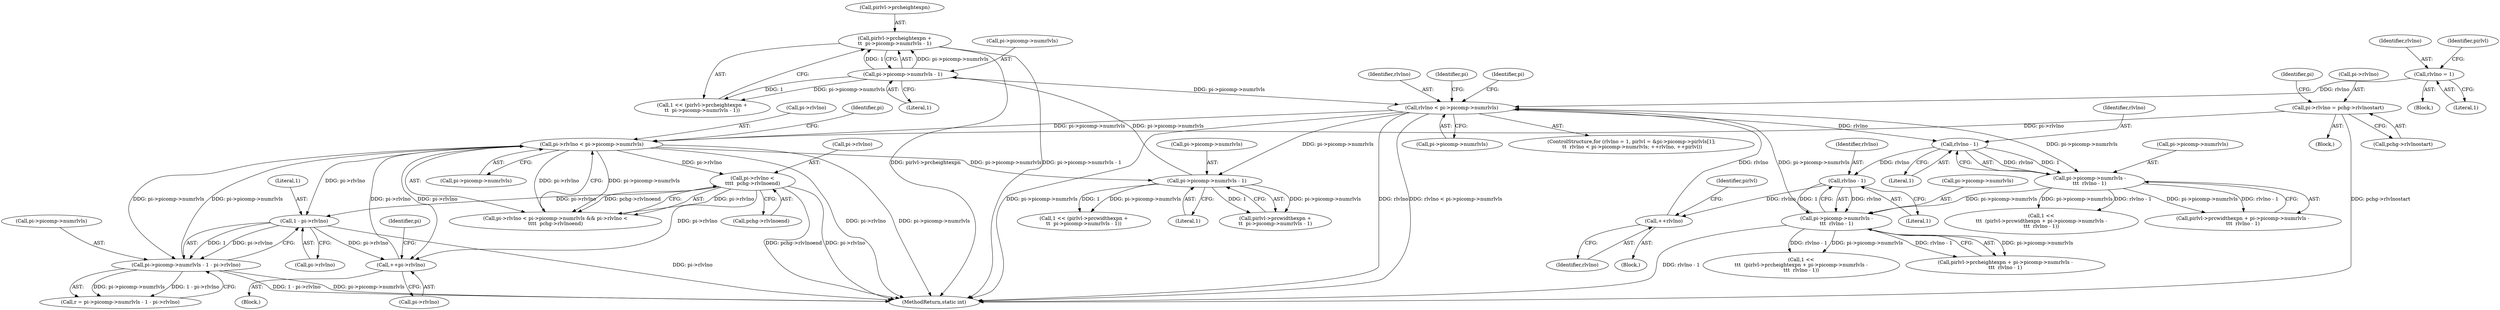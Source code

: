 digraph "0_jasper_1f0dfe5a42911b6880a1445f13f6d615ddb55387@pointer" {
"1000223" [label="(Call,pirlvl->prcheightexpn +\n\t\t  pi->picomp->numrlvls - 1)"];
"1000227" [label="(Call,pi->picomp->numrlvls - 1)"];
"1000204" [label="(Call,pi->picomp->numrlvls - 1)"];
"1000249" [label="(Call,rlvlno < pi->picomp->numrlvls)"];
"1000236" [label="(Call,rlvlno = 1)"];
"1000257" [label="(Call,++rlvlno)"];
"1000317" [label="(Call,rlvlno - 1)"];
"1000288" [label="(Call,rlvlno - 1)"];
"1000311" [label="(Call,pi->picomp->numrlvls -\n\t\t\t  rlvlno - 1)"];
"1000282" [label="(Call,pi->picomp->numrlvls -\n\t\t\t  rlvlno - 1)"];
"1000406" [label="(Call,pi->rlvlno < pi->picomp->numrlvls)"];
"1000423" [label="(Call,++pi->rlvlno)"];
"1000450" [label="(Call,1 - pi->rlvlno)"];
"1000415" [label="(Call,pi->rlvlno <\n\t\t\t\t  pchg->rlvlnoend)"];
"1000384" [label="(Call,pi->rlvlno = pchg->rlvlnostart)"];
"1000444" [label="(Call,pi->picomp->numrlvls - 1 - pi->rlvlno)"];
"1000424" [label="(Call,pi->rlvlno)"];
"1000384" [label="(Call,pi->rlvlno = pchg->rlvlnostart)"];
"1000249" [label="(Call,rlvlno < pi->picomp->numrlvls)"];
"1000228" [label="(Call,pi->picomp->numrlvls)"];
"1000282" [label="(Call,pi->picomp->numrlvls -\n\t\t\t  rlvlno - 1)"];
"1000237" [label="(Identifier,rlvlno)"];
"1000283" [label="(Call,pi->picomp->numrlvls)"];
"1000445" [label="(Call,pi->picomp->numrlvls)"];
"1000200" [label="(Call,pirlvl->prcwidthexpn +\n\t\t  pi->picomp->numrlvls - 1)"];
"1000323" [label="(Identifier,pi)"];
"1000452" [label="(Call,pi->rlvlno)"];
"1000235" [label="(Block,)"];
"1000417" [label="(Identifier,pi)"];
"1000227" [label="(Call,pi->picomp->numrlvls - 1)"];
"1000405" [label="(Call,pi->rlvlno < pi->picomp->numrlvls && pi->rlvlno <\n\t\t\t\t  pchg->rlvlnoend)"];
"1000251" [label="(Call,pi->picomp->numrlvls)"];
"1000319" [label="(Literal,1)"];
"1000312" [label="(Call,pi->picomp->numrlvls)"];
"1000258" [label="(Identifier,rlvlno)"];
"1000422" [label="(Block,)"];
"1000223" [label="(Call,pirlvl->prcheightexpn +\n\t\t  pi->picomp->numrlvls - 1)"];
"1000317" [label="(Call,rlvlno - 1)"];
"1000691" [label="(MethodReturn,static int)"];
"1000233" [label="(Literal,1)"];
"1000257" [label="(Call,++rlvlno)"];
"1000311" [label="(Call,pi->picomp->numrlvls -\n\t\t\t  rlvlno - 1)"];
"1000383" [label="(Block,)"];
"1000406" [label="(Call,pi->rlvlno < pi->picomp->numrlvls)"];
"1000240" [label="(Identifier,pirlvl)"];
"1000415" [label="(Call,pi->rlvlno <\n\t\t\t\t  pchg->rlvlnoend)"];
"1000290" [label="(Literal,1)"];
"1000198" [label="(Call,1 << (pirlvl->prcwidthexpn +\n\t\t  pi->picomp->numrlvls - 1))"];
"1000260" [label="(Identifier,pirlvl)"];
"1000442" [label="(Call,r = pi->picomp->numrlvls - 1 - pi->rlvlno)"];
"1000221" [label="(Call,1 << (pirlvl->prcheightexpn +\n\t\t  pi->picomp->numrlvls - 1))"];
"1000407" [label="(Call,pi->rlvlno)"];
"1000276" [label="(Call,1 <<\n\t\t\t  (pirlvl->prcwidthexpn + pi->picomp->numrlvls -\n\t\t\t  rlvlno - 1))"];
"1000305" [label="(Call,1 <<\n\t\t\t  (pirlvl->prcheightexpn + pi->picomp->numrlvls -\n\t\t\t  rlvlno - 1))"];
"1000450" [label="(Call,1 - pi->rlvlno)"];
"1000429" [label="(Identifier,pi)"];
"1000423" [label="(Call,++pi->rlvlno)"];
"1000238" [label="(Literal,1)"];
"1000318" [label="(Identifier,rlvlno)"];
"1000204" [label="(Call,pi->picomp->numrlvls - 1)"];
"1000236" [label="(Call,rlvlno = 1)"];
"1000307" [label="(Call,pirlvl->prcheightexpn + pi->picomp->numrlvls -\n\t\t\t  rlvlno - 1)"];
"1000234" [label="(ControlStructure,for (rlvlno = 1, pirlvl = &pi->picomp->pirlvls[1];\n \t\t  rlvlno < pi->picomp->numrlvls; ++rlvlno, ++pirlvl))"];
"1000393" [label="(Identifier,pi)"];
"1000419" [label="(Call,pchg->rlvlnoend)"];
"1000224" [label="(Call,pirlvl->prcheightexpn)"];
"1000288" [label="(Call,rlvlno - 1)"];
"1000289" [label="(Identifier,rlvlno)"];
"1000264" [label="(Identifier,pi)"];
"1000256" [label="(Block,)"];
"1000278" [label="(Call,pirlvl->prcwidthexpn + pi->picomp->numrlvls -\n\t\t\t  rlvlno - 1)"];
"1000410" [label="(Call,pi->picomp->numrlvls)"];
"1000444" [label="(Call,pi->picomp->numrlvls - 1 - pi->rlvlno)"];
"1000250" [label="(Identifier,rlvlno)"];
"1000451" [label="(Literal,1)"];
"1000388" [label="(Call,pchg->rlvlnostart)"];
"1000416" [label="(Call,pi->rlvlno)"];
"1000385" [label="(Call,pi->rlvlno)"];
"1000205" [label="(Call,pi->picomp->numrlvls)"];
"1000210" [label="(Literal,1)"];
"1000223" -> "1000221"  [label="AST: "];
"1000223" -> "1000227"  [label="CFG: "];
"1000224" -> "1000223"  [label="AST: "];
"1000227" -> "1000223"  [label="AST: "];
"1000221" -> "1000223"  [label="CFG: "];
"1000223" -> "1000691"  [label="DDG: pi->picomp->numrlvls - 1"];
"1000223" -> "1000691"  [label="DDG: pirlvl->prcheightexpn"];
"1000227" -> "1000223"  [label="DDG: pi->picomp->numrlvls"];
"1000227" -> "1000223"  [label="DDG: 1"];
"1000227" -> "1000233"  [label="CFG: "];
"1000228" -> "1000227"  [label="AST: "];
"1000233" -> "1000227"  [label="AST: "];
"1000227" -> "1000221"  [label="DDG: pi->picomp->numrlvls"];
"1000227" -> "1000221"  [label="DDG: 1"];
"1000204" -> "1000227"  [label="DDG: pi->picomp->numrlvls"];
"1000227" -> "1000249"  [label="DDG: pi->picomp->numrlvls"];
"1000204" -> "1000200"  [label="AST: "];
"1000204" -> "1000210"  [label="CFG: "];
"1000205" -> "1000204"  [label="AST: "];
"1000210" -> "1000204"  [label="AST: "];
"1000200" -> "1000204"  [label="CFG: "];
"1000204" -> "1000198"  [label="DDG: pi->picomp->numrlvls"];
"1000204" -> "1000198"  [label="DDG: 1"];
"1000204" -> "1000200"  [label="DDG: pi->picomp->numrlvls"];
"1000204" -> "1000200"  [label="DDG: 1"];
"1000249" -> "1000204"  [label="DDG: pi->picomp->numrlvls"];
"1000406" -> "1000204"  [label="DDG: pi->picomp->numrlvls"];
"1000249" -> "1000234"  [label="AST: "];
"1000249" -> "1000251"  [label="CFG: "];
"1000250" -> "1000249"  [label="AST: "];
"1000251" -> "1000249"  [label="AST: "];
"1000264" -> "1000249"  [label="CFG: "];
"1000323" -> "1000249"  [label="CFG: "];
"1000249" -> "1000691"  [label="DDG: pi->picomp->numrlvls"];
"1000249" -> "1000691"  [label="DDG: rlvlno"];
"1000249" -> "1000691"  [label="DDG: rlvlno < pi->picomp->numrlvls"];
"1000236" -> "1000249"  [label="DDG: rlvlno"];
"1000257" -> "1000249"  [label="DDG: rlvlno"];
"1000311" -> "1000249"  [label="DDG: pi->picomp->numrlvls"];
"1000249" -> "1000282"  [label="DDG: pi->picomp->numrlvls"];
"1000249" -> "1000288"  [label="DDG: rlvlno"];
"1000249" -> "1000406"  [label="DDG: pi->picomp->numrlvls"];
"1000236" -> "1000235"  [label="AST: "];
"1000236" -> "1000238"  [label="CFG: "];
"1000237" -> "1000236"  [label="AST: "];
"1000238" -> "1000236"  [label="AST: "];
"1000240" -> "1000236"  [label="CFG: "];
"1000257" -> "1000256"  [label="AST: "];
"1000257" -> "1000258"  [label="CFG: "];
"1000258" -> "1000257"  [label="AST: "];
"1000260" -> "1000257"  [label="CFG: "];
"1000317" -> "1000257"  [label="DDG: rlvlno"];
"1000317" -> "1000311"  [label="AST: "];
"1000317" -> "1000319"  [label="CFG: "];
"1000318" -> "1000317"  [label="AST: "];
"1000319" -> "1000317"  [label="AST: "];
"1000311" -> "1000317"  [label="CFG: "];
"1000317" -> "1000311"  [label="DDG: rlvlno"];
"1000317" -> "1000311"  [label="DDG: 1"];
"1000288" -> "1000317"  [label="DDG: rlvlno"];
"1000288" -> "1000282"  [label="AST: "];
"1000288" -> "1000290"  [label="CFG: "];
"1000289" -> "1000288"  [label="AST: "];
"1000290" -> "1000288"  [label="AST: "];
"1000282" -> "1000288"  [label="CFG: "];
"1000288" -> "1000282"  [label="DDG: rlvlno"];
"1000288" -> "1000282"  [label="DDG: 1"];
"1000311" -> "1000307"  [label="AST: "];
"1000312" -> "1000311"  [label="AST: "];
"1000307" -> "1000311"  [label="CFG: "];
"1000311" -> "1000691"  [label="DDG: rlvlno - 1"];
"1000311" -> "1000305"  [label="DDG: pi->picomp->numrlvls"];
"1000311" -> "1000305"  [label="DDG: rlvlno - 1"];
"1000311" -> "1000307"  [label="DDG: pi->picomp->numrlvls"];
"1000311" -> "1000307"  [label="DDG: rlvlno - 1"];
"1000282" -> "1000311"  [label="DDG: pi->picomp->numrlvls"];
"1000282" -> "1000278"  [label="AST: "];
"1000283" -> "1000282"  [label="AST: "];
"1000278" -> "1000282"  [label="CFG: "];
"1000282" -> "1000276"  [label="DDG: pi->picomp->numrlvls"];
"1000282" -> "1000276"  [label="DDG: rlvlno - 1"];
"1000282" -> "1000278"  [label="DDG: pi->picomp->numrlvls"];
"1000282" -> "1000278"  [label="DDG: rlvlno - 1"];
"1000406" -> "1000405"  [label="AST: "];
"1000406" -> "1000410"  [label="CFG: "];
"1000407" -> "1000406"  [label="AST: "];
"1000410" -> "1000406"  [label="AST: "];
"1000417" -> "1000406"  [label="CFG: "];
"1000405" -> "1000406"  [label="CFG: "];
"1000406" -> "1000691"  [label="DDG: pi->rlvlno"];
"1000406" -> "1000691"  [label="DDG: pi->picomp->numrlvls"];
"1000406" -> "1000405"  [label="DDG: pi->rlvlno"];
"1000406" -> "1000405"  [label="DDG: pi->picomp->numrlvls"];
"1000423" -> "1000406"  [label="DDG: pi->rlvlno"];
"1000384" -> "1000406"  [label="DDG: pi->rlvlno"];
"1000444" -> "1000406"  [label="DDG: pi->picomp->numrlvls"];
"1000406" -> "1000415"  [label="DDG: pi->rlvlno"];
"1000406" -> "1000423"  [label="DDG: pi->rlvlno"];
"1000406" -> "1000444"  [label="DDG: pi->picomp->numrlvls"];
"1000406" -> "1000450"  [label="DDG: pi->rlvlno"];
"1000423" -> "1000422"  [label="AST: "];
"1000423" -> "1000424"  [label="CFG: "];
"1000424" -> "1000423"  [label="AST: "];
"1000429" -> "1000423"  [label="CFG: "];
"1000450" -> "1000423"  [label="DDG: pi->rlvlno"];
"1000415" -> "1000423"  [label="DDG: pi->rlvlno"];
"1000450" -> "1000444"  [label="AST: "];
"1000450" -> "1000452"  [label="CFG: "];
"1000451" -> "1000450"  [label="AST: "];
"1000452" -> "1000450"  [label="AST: "];
"1000444" -> "1000450"  [label="CFG: "];
"1000450" -> "1000691"  [label="DDG: pi->rlvlno"];
"1000450" -> "1000444"  [label="DDG: 1"];
"1000450" -> "1000444"  [label="DDG: pi->rlvlno"];
"1000415" -> "1000450"  [label="DDG: pi->rlvlno"];
"1000415" -> "1000405"  [label="AST: "];
"1000415" -> "1000419"  [label="CFG: "];
"1000416" -> "1000415"  [label="AST: "];
"1000419" -> "1000415"  [label="AST: "];
"1000405" -> "1000415"  [label="CFG: "];
"1000415" -> "1000691"  [label="DDG: pi->rlvlno"];
"1000415" -> "1000691"  [label="DDG: pchg->rlvlnoend"];
"1000415" -> "1000405"  [label="DDG: pi->rlvlno"];
"1000415" -> "1000405"  [label="DDG: pchg->rlvlnoend"];
"1000384" -> "1000383"  [label="AST: "];
"1000384" -> "1000388"  [label="CFG: "];
"1000385" -> "1000384"  [label="AST: "];
"1000388" -> "1000384"  [label="AST: "];
"1000393" -> "1000384"  [label="CFG: "];
"1000384" -> "1000691"  [label="DDG: pchg->rlvlnostart"];
"1000444" -> "1000442"  [label="AST: "];
"1000445" -> "1000444"  [label="AST: "];
"1000442" -> "1000444"  [label="CFG: "];
"1000444" -> "1000691"  [label="DDG: 1 - pi->rlvlno"];
"1000444" -> "1000691"  [label="DDG: pi->picomp->numrlvls"];
"1000444" -> "1000442"  [label="DDG: pi->picomp->numrlvls"];
"1000444" -> "1000442"  [label="DDG: 1 - pi->rlvlno"];
}
